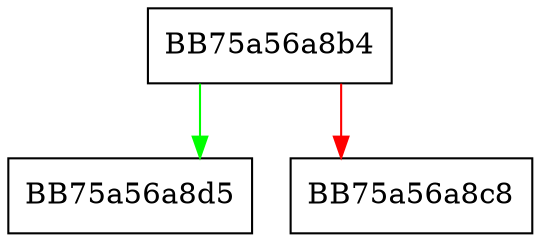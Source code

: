 digraph _Check_max_size {
  node [shape="box"];
  graph [splines=ortho];
  BB75a56a8b4 -> BB75a56a8d5 [color="green"];
  BB75a56a8b4 -> BB75a56a8c8 [color="red"];
}